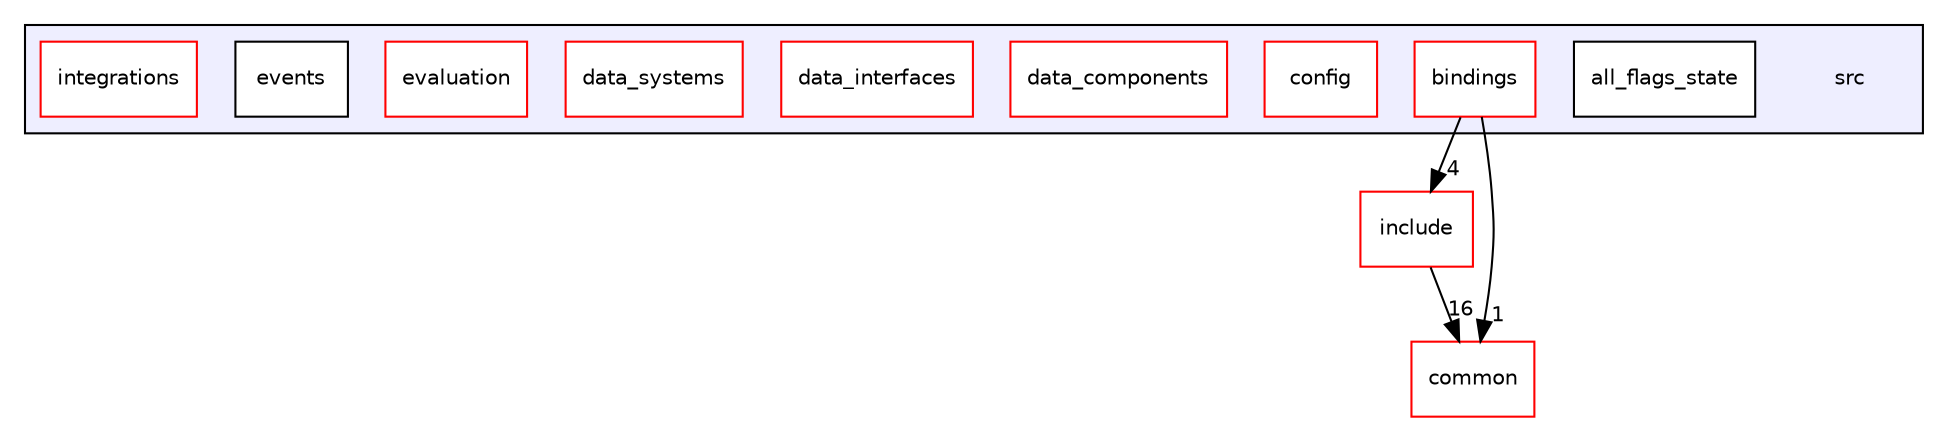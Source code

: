 digraph "src" {
  compound=true
  node [ fontsize="10", fontname="Helvetica"];
  edge [ labelfontsize="10", labelfontname="Helvetica"];
  subgraph clusterdir_fc4e82db077d097d2f0d3a69cff9e6aa {
    graph [ bgcolor="#eeeeff", pencolor="black", label="" URL="dir_fc4e82db077d097d2f0d3a69cff9e6aa.html"];
    dir_fc4e82db077d097d2f0d3a69cff9e6aa [shape=plaintext label="src"];
  dir_adb6e22ba2d9b90f41a2a6b5afd85fc6 [shape=box label="all_flags_state" fillcolor="white" style="filled" URL="dir_adb6e22ba2d9b90f41a2a6b5afd85fc6.html"];
  dir_9f228a3661567d607538a774f7be911e [shape=box label="bindings" fillcolor="white" style="filled" color="red" URL="dir_9f228a3661567d607538a774f7be911e.html"];
  dir_04614cc99532f9fbee9363a716b3274d [shape=box label="config" fillcolor="white" style="filled" color="red" URL="dir_04614cc99532f9fbee9363a716b3274d.html"];
  dir_0a2e870ad26a9a09fada32945d21de2f [shape=box label="data_components" fillcolor="white" style="filled" color="red" URL="dir_0a2e870ad26a9a09fada32945d21de2f.html"];
  dir_c38fa70dadab6a9b2a716be1f510330d [shape=box label="data_interfaces" fillcolor="white" style="filled" color="red" URL="dir_c38fa70dadab6a9b2a716be1f510330d.html"];
  dir_356d7db88b1dd125261dc79a244c4f5c [shape=box label="data_systems" fillcolor="white" style="filled" color="red" URL="dir_356d7db88b1dd125261dc79a244c4f5c.html"];
  dir_f5748f87b1aceaf3a7f64fb7c3ae7edb [shape=box label="evaluation" fillcolor="white" style="filled" color="red" URL="dir_f5748f87b1aceaf3a7f64fb7c3ae7edb.html"];
  dir_09c6ac6be97d020d1f36b20bcb9936a2 [shape=box label="events" fillcolor="white" style="filled" URL="dir_09c6ac6be97d020d1f36b20bcb9936a2.html"];
  dir_f97adb062a65423db33abd327ef204d9 [shape=box label="integrations" fillcolor="white" style="filled" color="red" URL="dir_f97adb062a65423db33abd327ef204d9.html"];
  }
  dir_64935be2e6acbe67e7af58c3c88223ed [shape=box label="include" fillcolor="white" style="filled" color="red" URL="dir_64935be2e6acbe67e7af58c3c88223ed.html"];
  dir_bdd9a5d540de89e9fe90efdfc6973a4f [shape=box label="common" fillcolor="white" style="filled" color="red" URL="dir_bdd9a5d540de89e9fe90efdfc6973a4f.html"];
  dir_64935be2e6acbe67e7af58c3c88223ed->dir_bdd9a5d540de89e9fe90efdfc6973a4f [headlabel="16", labeldistance=1.5 headhref="dir_000029_000000.html"];
  dir_9f228a3661567d607538a774f7be911e->dir_64935be2e6acbe67e7af58c3c88223ed [headlabel="4", labeldistance=1.5 headhref="dir_000052_000029.html"];
  dir_9f228a3661567d607538a774f7be911e->dir_bdd9a5d540de89e9fe90efdfc6973a4f [headlabel="1", labeldistance=1.5 headhref="dir_000052_000000.html"];
}
